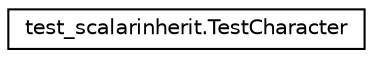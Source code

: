 digraph "Graphical Class Hierarchy"
{
 // LATEX_PDF_SIZE
  edge [fontname="Helvetica",fontsize="10",labelfontname="Helvetica",labelfontsize="10"];
  node [fontname="Helvetica",fontsize="10",shape=record];
  rankdir="LR";
  Node0 [label="test_scalarinherit.TestCharacter",height=0.2,width=0.4,color="black", fillcolor="white", style="filled",URL="$classtest__scalarinherit_1_1TestCharacter.html",tooltip=" "];
}

